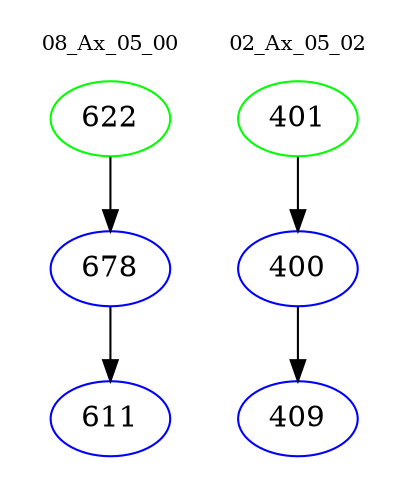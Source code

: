 digraph{
subgraph cluster_0 {
color = white
label = "08_Ax_05_00";
fontsize=10;
T0_622 [label="622", color="green"]
T0_622 -> T0_678 [color="black"]
T0_678 [label="678", color="blue"]
T0_678 -> T0_611 [color="black"]
T0_611 [label="611", color="blue"]
}
subgraph cluster_1 {
color = white
label = "02_Ax_05_02";
fontsize=10;
T1_401 [label="401", color="green"]
T1_401 -> T1_400 [color="black"]
T1_400 [label="400", color="blue"]
T1_400 -> T1_409 [color="black"]
T1_409 [label="409", color="blue"]
}
}

